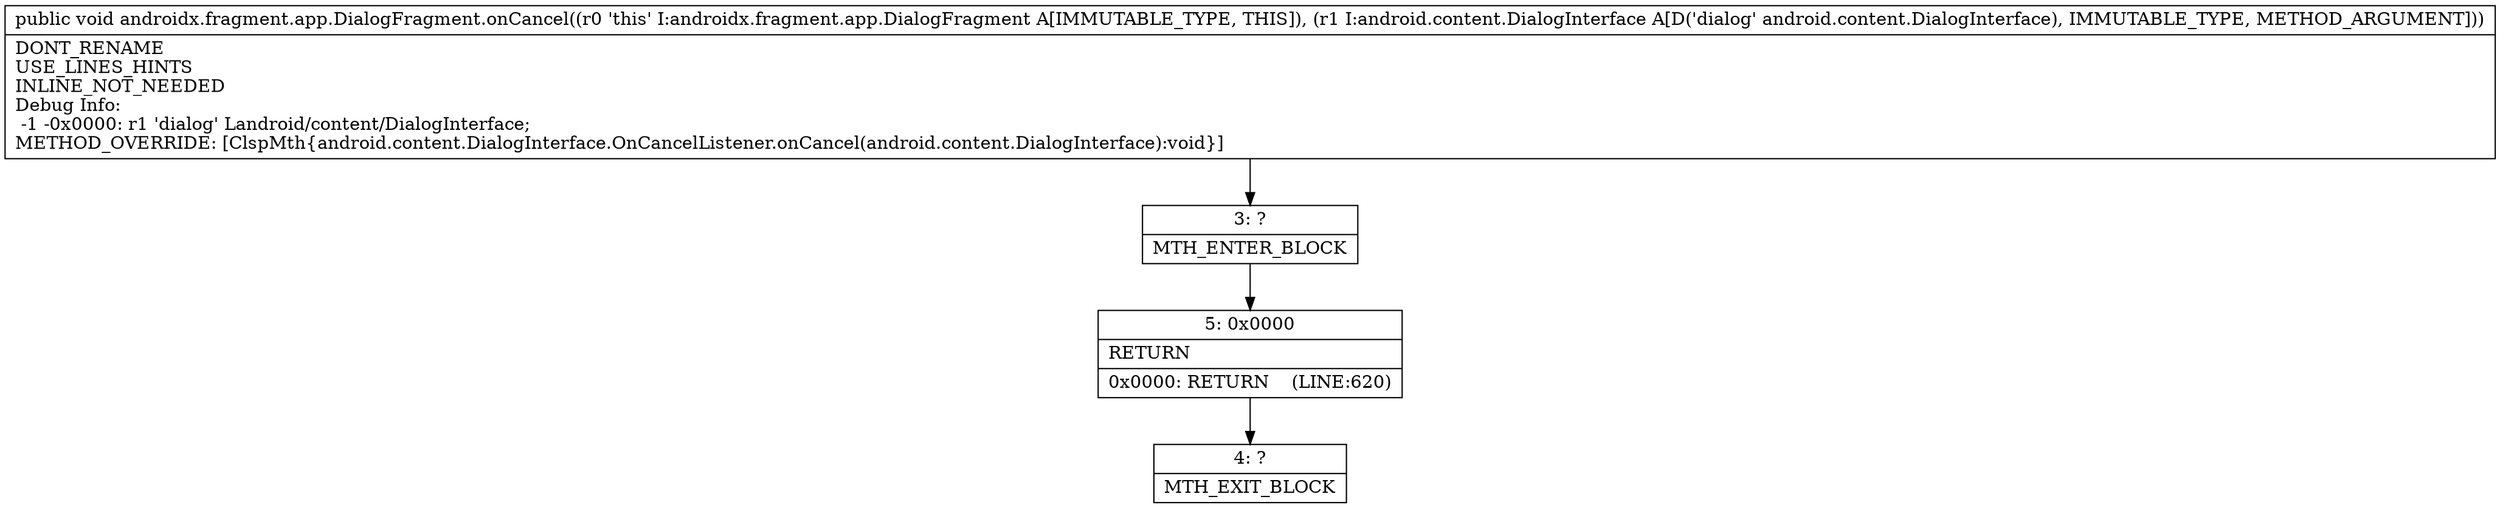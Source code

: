 digraph "CFG forandroidx.fragment.app.DialogFragment.onCancel(Landroid\/content\/DialogInterface;)V" {
Node_3 [shape=record,label="{3\:\ ?|MTH_ENTER_BLOCK\l}"];
Node_5 [shape=record,label="{5\:\ 0x0000|RETURN\l|0x0000: RETURN    (LINE:620)\l}"];
Node_4 [shape=record,label="{4\:\ ?|MTH_EXIT_BLOCK\l}"];
MethodNode[shape=record,label="{public void androidx.fragment.app.DialogFragment.onCancel((r0 'this' I:androidx.fragment.app.DialogFragment A[IMMUTABLE_TYPE, THIS]), (r1 I:android.content.DialogInterface A[D('dialog' android.content.DialogInterface), IMMUTABLE_TYPE, METHOD_ARGUMENT]))  | DONT_RENAME\lUSE_LINES_HINTS\lINLINE_NOT_NEEDED\lDebug Info:\l  \-1 \-0x0000: r1 'dialog' Landroid\/content\/DialogInterface;\lMETHOD_OVERRIDE: [ClspMth\{android.content.DialogInterface.OnCancelListener.onCancel(android.content.DialogInterface):void\}]\l}"];
MethodNode -> Node_3;Node_3 -> Node_5;
Node_5 -> Node_4;
}

